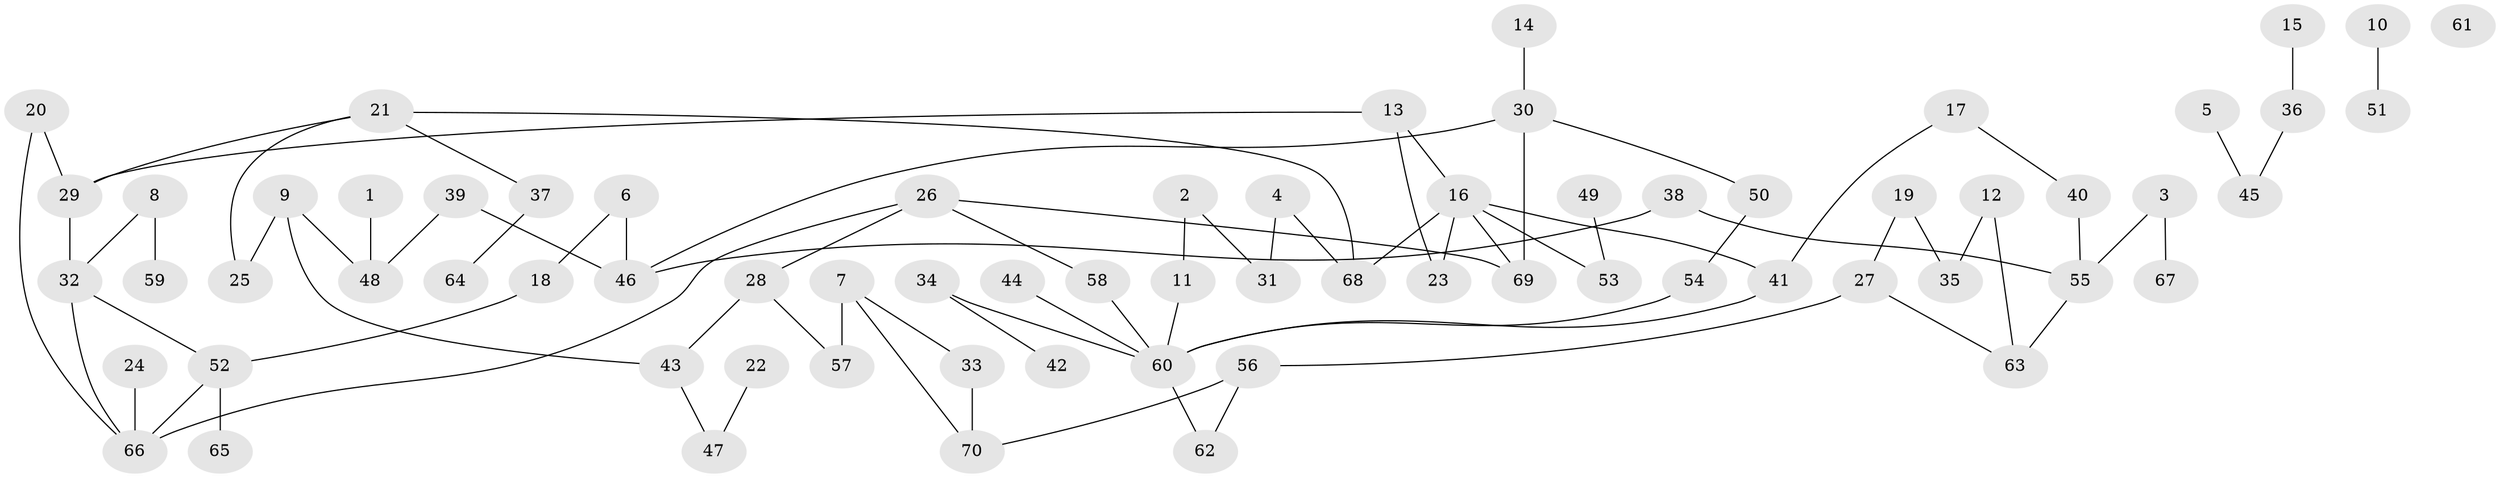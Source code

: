// coarse degree distribution, {2: 0.3958333333333333, 5: 0.041666666666666664, 3: 0.22916666666666666, 4: 0.125, 1: 0.1875, 6: 0.020833333333333332}
// Generated by graph-tools (version 1.1) at 2025/35/03/04/25 23:35:52]
// undirected, 70 vertices, 82 edges
graph export_dot {
  node [color=gray90,style=filled];
  1;
  2;
  3;
  4;
  5;
  6;
  7;
  8;
  9;
  10;
  11;
  12;
  13;
  14;
  15;
  16;
  17;
  18;
  19;
  20;
  21;
  22;
  23;
  24;
  25;
  26;
  27;
  28;
  29;
  30;
  31;
  32;
  33;
  34;
  35;
  36;
  37;
  38;
  39;
  40;
  41;
  42;
  43;
  44;
  45;
  46;
  47;
  48;
  49;
  50;
  51;
  52;
  53;
  54;
  55;
  56;
  57;
  58;
  59;
  60;
  61;
  62;
  63;
  64;
  65;
  66;
  67;
  68;
  69;
  70;
  1 -- 48;
  2 -- 11;
  2 -- 31;
  3 -- 55;
  3 -- 67;
  4 -- 31;
  4 -- 68;
  5 -- 45;
  6 -- 18;
  6 -- 46;
  7 -- 33;
  7 -- 57;
  7 -- 70;
  8 -- 32;
  8 -- 59;
  9 -- 25;
  9 -- 43;
  9 -- 48;
  10 -- 51;
  11 -- 60;
  12 -- 35;
  12 -- 63;
  13 -- 16;
  13 -- 23;
  13 -- 29;
  14 -- 30;
  15 -- 36;
  16 -- 23;
  16 -- 41;
  16 -- 53;
  16 -- 68;
  16 -- 69;
  17 -- 40;
  17 -- 41;
  18 -- 52;
  19 -- 27;
  19 -- 35;
  20 -- 29;
  20 -- 66;
  21 -- 25;
  21 -- 29;
  21 -- 37;
  21 -- 68;
  22 -- 47;
  24 -- 66;
  26 -- 28;
  26 -- 58;
  26 -- 66;
  26 -- 69;
  27 -- 56;
  27 -- 63;
  28 -- 43;
  28 -- 57;
  29 -- 32;
  30 -- 46;
  30 -- 50;
  30 -- 69;
  32 -- 52;
  32 -- 66;
  33 -- 70;
  34 -- 42;
  34 -- 60;
  36 -- 45;
  37 -- 64;
  38 -- 46;
  38 -- 55;
  39 -- 46;
  39 -- 48;
  40 -- 55;
  41 -- 60;
  43 -- 47;
  44 -- 60;
  49 -- 53;
  50 -- 54;
  52 -- 65;
  52 -- 66;
  54 -- 60;
  55 -- 63;
  56 -- 62;
  56 -- 70;
  58 -- 60;
  60 -- 62;
}
